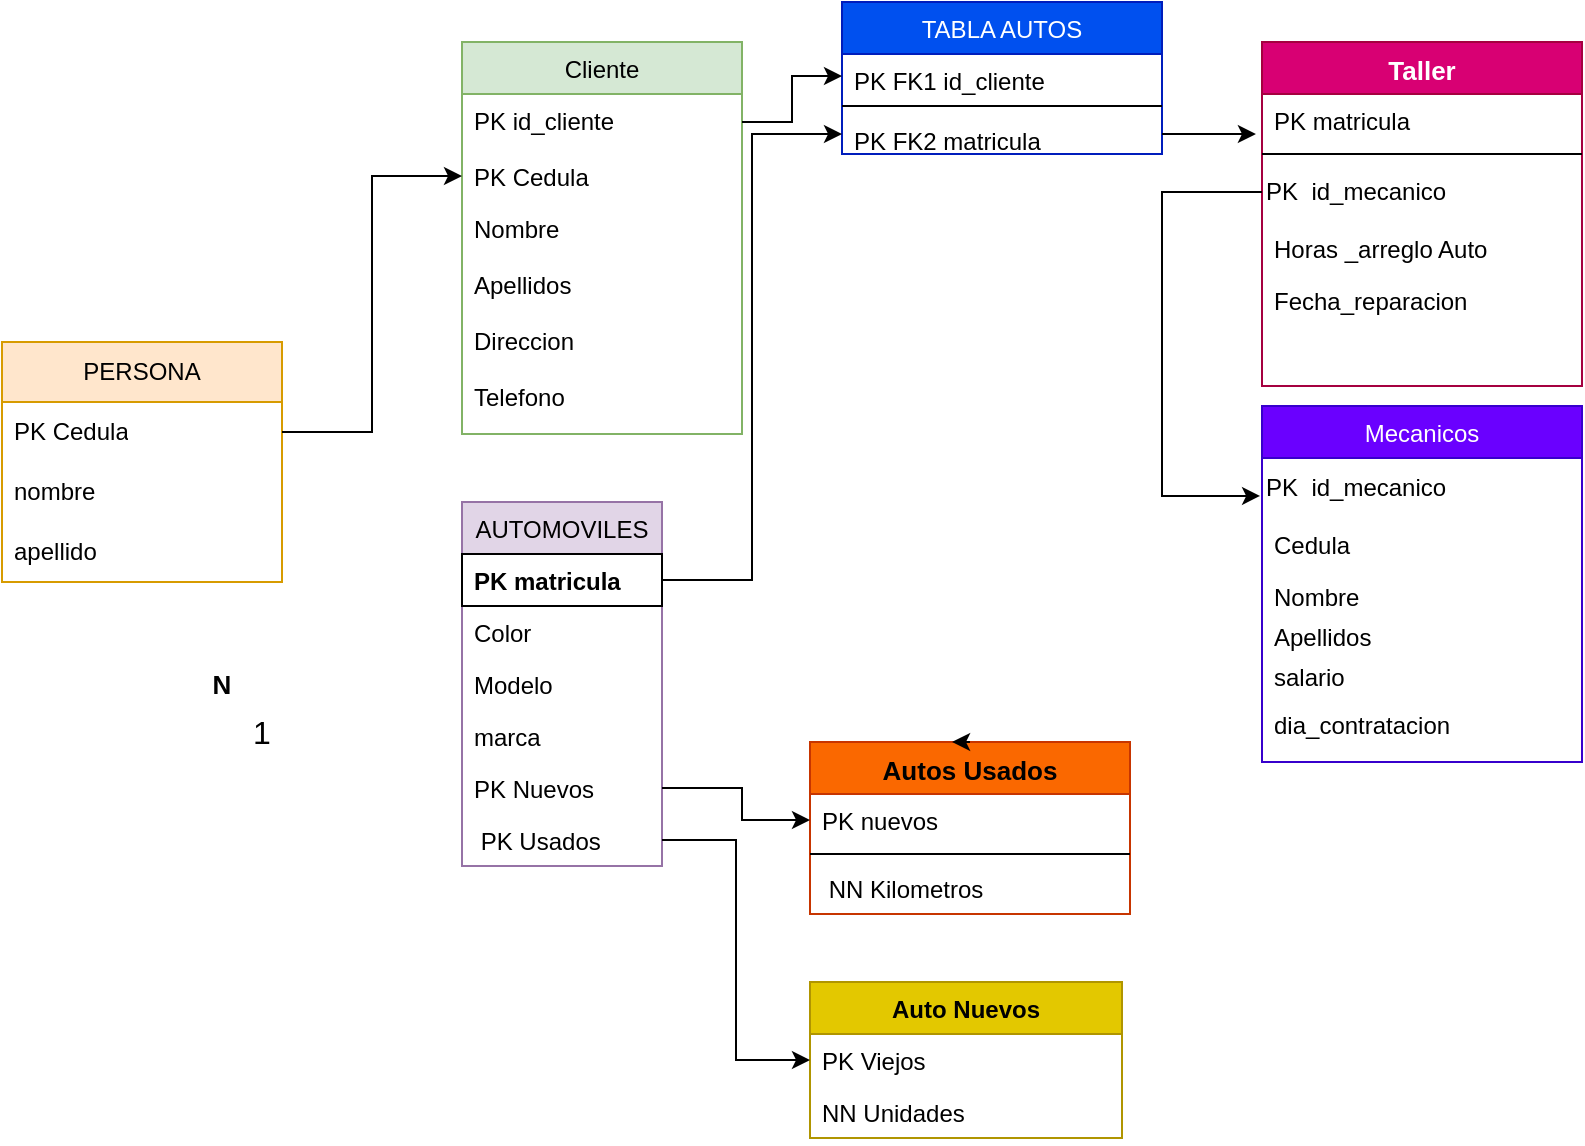 <mxfile version="21.2.1" type="github">
  <diagram id="C5RBs43oDa-KdzZeNtuy" name="Page-1">
    <mxGraphModel dx="874" dy="510" grid="1" gridSize="10" guides="1" tooltips="1" connect="1" arrows="1" fold="1" page="1" pageScale="1" pageWidth="827" pageHeight="1169" math="0" shadow="0">
      <root>
        <mxCell id="WIyWlLk6GJQsqaUBKTNV-0" />
        <mxCell id="WIyWlLk6GJQsqaUBKTNV-1" parent="WIyWlLk6GJQsqaUBKTNV-0" />
        <mxCell id="zkfFHV4jXpPFQw0GAbJ--6" value="Cliente" style="swimlane;fontStyle=0;align=center;verticalAlign=top;childLayout=stackLayout;horizontal=1;startSize=26;horizontalStack=0;resizeParent=1;resizeLast=0;collapsible=1;marginBottom=0;rounded=0;shadow=0;strokeWidth=1;fillColor=#d5e8d4;strokeColor=#82b366;" parent="WIyWlLk6GJQsqaUBKTNV-1" vertex="1">
          <mxGeometry x="240" y="130" width="140" height="196" as="geometry">
            <mxRectangle x="130" y="380" width="160" height="26" as="alternateBounds" />
          </mxGeometry>
        </mxCell>
        <mxCell id="wLbHvHaI7F6K_LTtjJpA-88" value="PK id_cliente" style="text;align=left;verticalAlign=top;spacingLeft=4;spacingRight=4;overflow=hidden;rotatable=0;points=[[0,0.5],[1,0.5]];portConstraint=eastwest;rounded=0;shadow=0;html=0;" vertex="1" parent="zkfFHV4jXpPFQw0GAbJ--6">
          <mxGeometry y="26" width="140" height="28" as="geometry" />
        </mxCell>
        <mxCell id="zkfFHV4jXpPFQw0GAbJ--7" value="PK Cedula" style="text;align=left;verticalAlign=top;spacingLeft=4;spacingRight=4;overflow=hidden;rotatable=0;points=[[0,0.5],[1,0.5]];portConstraint=eastwest;fontStyle=0" parent="zkfFHV4jXpPFQw0GAbJ--6" vertex="1">
          <mxGeometry y="54" width="140" height="26" as="geometry" />
        </mxCell>
        <mxCell id="zkfFHV4jXpPFQw0GAbJ--8" value="Nombre" style="text;align=left;verticalAlign=top;spacingLeft=4;spacingRight=4;overflow=hidden;rotatable=0;points=[[0,0.5],[1,0.5]];portConstraint=eastwest;rounded=0;shadow=0;html=0;" parent="zkfFHV4jXpPFQw0GAbJ--6" vertex="1">
          <mxGeometry y="80" width="140" height="28" as="geometry" />
        </mxCell>
        <mxCell id="wLbHvHaI7F6K_LTtjJpA-1" value="Apellidos" style="text;align=left;verticalAlign=top;spacingLeft=4;spacingRight=4;overflow=hidden;rotatable=0;points=[[0,0.5],[1,0.5]];portConstraint=eastwest;rounded=0;shadow=0;html=0;" vertex="1" parent="zkfFHV4jXpPFQw0GAbJ--6">
          <mxGeometry y="108" width="140" height="28" as="geometry" />
        </mxCell>
        <mxCell id="wLbHvHaI7F6K_LTtjJpA-2" value="Direccion" style="text;align=left;verticalAlign=top;spacingLeft=4;spacingRight=4;overflow=hidden;rotatable=0;points=[[0,0.5],[1,0.5]];portConstraint=eastwest;rounded=0;shadow=0;html=0;" vertex="1" parent="zkfFHV4jXpPFQw0GAbJ--6">
          <mxGeometry y="136" width="140" height="28" as="geometry" />
        </mxCell>
        <mxCell id="wLbHvHaI7F6K_LTtjJpA-3" value="Telefono" style="text;align=left;verticalAlign=top;spacingLeft=4;spacingRight=4;overflow=hidden;rotatable=0;points=[[0,0.5],[1,0.5]];portConstraint=eastwest;rounded=0;shadow=0;html=0;" vertex="1" parent="zkfFHV4jXpPFQw0GAbJ--6">
          <mxGeometry y="164" width="140" height="28" as="geometry" />
        </mxCell>
        <mxCell id="zkfFHV4jXpPFQw0GAbJ--13" value="Mecanicos " style="swimlane;fontStyle=0;align=center;verticalAlign=top;childLayout=stackLayout;horizontal=1;startSize=26;horizontalStack=0;resizeParent=1;resizeLast=0;collapsible=1;marginBottom=0;rounded=0;shadow=0;strokeWidth=1;fillColor=#6a00ff;fontColor=#ffffff;strokeColor=#3700CC;" parent="WIyWlLk6GJQsqaUBKTNV-1" vertex="1">
          <mxGeometry x="640" y="312" width="160" height="178" as="geometry">
            <mxRectangle x="340" y="380" width="170" height="26" as="alternateBounds" />
          </mxGeometry>
        </mxCell>
        <mxCell id="wLbHvHaI7F6K_LTtjJpA-114" value="&lt;div align=&quot;left&quot;&gt;PK &lt;span style=&quot;white-space: pre;&quot;&gt;	&lt;/span&gt;id_mecanico&lt;/div&gt;" style="text;html=1;align=left;verticalAlign=middle;resizable=0;points=[];autosize=1;fontStyle=0" vertex="1" parent="zkfFHV4jXpPFQw0GAbJ--13">
          <mxGeometry y="26" width="160" height="30" as="geometry" />
        </mxCell>
        <mxCell id="wLbHvHaI7F6K_LTtjJpA-7" value="Cedula " style="text;align=left;verticalAlign=top;spacingLeft=4;spacingRight=4;overflow=hidden;rotatable=0;points=[[0,0.5],[1,0.5]];portConstraint=eastwest;" vertex="1" parent="zkfFHV4jXpPFQw0GAbJ--13">
          <mxGeometry y="56" width="160" height="26" as="geometry" />
        </mxCell>
        <mxCell id="wLbHvHaI7F6K_LTtjJpA-13" value="Nombre" style="text;align=left;verticalAlign=top;spacingLeft=4;spacingRight=4;overflow=hidden;rotatable=0;points=[[0,0.5],[1,0.5]];portConstraint=eastwest;" vertex="1" parent="zkfFHV4jXpPFQw0GAbJ--13">
          <mxGeometry y="82" width="160" height="20" as="geometry" />
        </mxCell>
        <mxCell id="wLbHvHaI7F6K_LTtjJpA-14" value="Apellidos" style="text;align=left;verticalAlign=top;spacingLeft=4;spacingRight=4;overflow=hidden;rotatable=0;points=[[0,0.5],[1,0.5]];portConstraint=eastwest;" vertex="1" parent="zkfFHV4jXpPFQw0GAbJ--13">
          <mxGeometry y="102" width="160" height="20" as="geometry" />
        </mxCell>
        <mxCell id="zkfFHV4jXpPFQw0GAbJ--14" value="salario" style="text;align=left;verticalAlign=top;spacingLeft=4;spacingRight=4;overflow=hidden;rotatable=0;points=[[0,0.5],[1,0.5]];portConstraint=eastwest;" parent="zkfFHV4jXpPFQw0GAbJ--13" vertex="1">
          <mxGeometry y="122" width="160" height="24" as="geometry" />
        </mxCell>
        <mxCell id="wLbHvHaI7F6K_LTtjJpA-104" value="dia_contratacion" style="text;align=left;verticalAlign=top;spacingLeft=4;spacingRight=4;overflow=hidden;rotatable=0;points=[[0,0.5],[1,0.5]];portConstraint=eastwest;" vertex="1" parent="zkfFHV4jXpPFQw0GAbJ--13">
          <mxGeometry y="146" width="160" height="32" as="geometry" />
        </mxCell>
        <mxCell id="zkfFHV4jXpPFQw0GAbJ--17" value="AUTOMOVILES" style="swimlane;fontStyle=0;align=center;verticalAlign=top;childLayout=stackLayout;horizontal=1;startSize=26;horizontalStack=0;resizeParent=1;resizeLast=0;collapsible=1;marginBottom=0;rounded=0;shadow=0;strokeWidth=1;fillColor=#e1d5e7;strokeColor=#9673a6;" parent="WIyWlLk6GJQsqaUBKTNV-1" vertex="1">
          <mxGeometry x="240" y="360" width="100" height="182" as="geometry">
            <mxRectangle x="550" y="140" width="160" height="26" as="alternateBounds" />
          </mxGeometry>
        </mxCell>
        <mxCell id="zkfFHV4jXpPFQw0GAbJ--21" value="PK matricula" style="text;align=left;verticalAlign=middle;spacingLeft=4;spacingRight=4;overflow=hidden;rotatable=0;points=[[0,0.5],[1,0.5]];portConstraint=eastwest;rounded=0;shadow=0;html=0;strokeColor=default;fontStyle=1" parent="zkfFHV4jXpPFQw0GAbJ--17" vertex="1">
          <mxGeometry y="26" width="100" height="26" as="geometry" />
        </mxCell>
        <mxCell id="zkfFHV4jXpPFQw0GAbJ--19" value="Color" style="text;align=left;verticalAlign=top;spacingLeft=4;spacingRight=4;overflow=hidden;rotatable=0;points=[[0,0.5],[1,0.5]];portConstraint=eastwest;rounded=0;shadow=0;html=0;" parent="zkfFHV4jXpPFQw0GAbJ--17" vertex="1">
          <mxGeometry y="52" width="100" height="26" as="geometry" />
        </mxCell>
        <mxCell id="zkfFHV4jXpPFQw0GAbJ--20" value="Modelo" style="text;align=left;verticalAlign=top;spacingLeft=4;spacingRight=4;overflow=hidden;rotatable=0;points=[[0,0.5],[1,0.5]];portConstraint=eastwest;rounded=0;shadow=0;html=0;" parent="zkfFHV4jXpPFQw0GAbJ--17" vertex="1">
          <mxGeometry y="78" width="100" height="26" as="geometry" />
        </mxCell>
        <mxCell id="zkfFHV4jXpPFQw0GAbJ--18" value="marca" style="text;align=left;verticalAlign=top;spacingLeft=4;spacingRight=4;overflow=hidden;rotatable=0;points=[[0,0.5],[1,0.5]];portConstraint=eastwest;fontStyle=0;" parent="zkfFHV4jXpPFQw0GAbJ--17" vertex="1">
          <mxGeometry y="104" width="100" height="26" as="geometry" />
        </mxCell>
        <mxCell id="wLbHvHaI7F6K_LTtjJpA-61" value="PK Nuevos" style="text;align=left;verticalAlign=top;spacingLeft=4;spacingRight=4;overflow=hidden;rotatable=0;points=[[0,0.5],[1,0.5]];portConstraint=eastwest;fontStyle=0;" vertex="1" parent="zkfFHV4jXpPFQw0GAbJ--17">
          <mxGeometry y="130" width="100" height="26" as="geometry" />
        </mxCell>
        <mxCell id="wLbHvHaI7F6K_LTtjJpA-62" value=" PK Usados" style="text;align=left;verticalAlign=top;spacingLeft=4;spacingRight=4;overflow=hidden;rotatable=0;points=[[0,0.5],[1,0.5]];portConstraint=eastwest;fontStyle=0;" vertex="1" parent="zkfFHV4jXpPFQw0GAbJ--17">
          <mxGeometry y="156" width="100" height="26" as="geometry" />
        </mxCell>
        <mxCell id="wLbHvHaI7F6K_LTtjJpA-4" value="Autos Usados" style="swimlane;fontStyle=1;align=center;verticalAlign=top;childLayout=stackLayout;horizontal=1;startSize=26;horizontalStack=0;resizeParent=1;resizeLast=0;collapsible=1;marginBottom=0;rounded=0;shadow=0;strokeWidth=1;fontSize=13;fillColor=#fa6800;fontColor=#000000;strokeColor=#C73500;" vertex="1" parent="WIyWlLk6GJQsqaUBKTNV-1">
          <mxGeometry x="414" y="480" width="160" height="86" as="geometry">
            <mxRectangle x="340" y="380" width="170" height="26" as="alternateBounds" />
          </mxGeometry>
        </mxCell>
        <mxCell id="wLbHvHaI7F6K_LTtjJpA-47" value="PK nuevos" style="text;align=left;verticalAlign=top;spacingLeft=4;spacingRight=4;overflow=hidden;rotatable=0;points=[[0,0.5],[1,0.5]];portConstraint=eastwest;" vertex="1" parent="wLbHvHaI7F6K_LTtjJpA-4">
          <mxGeometry y="26" width="160" height="26" as="geometry" />
        </mxCell>
        <mxCell id="wLbHvHaI7F6K_LTtjJpA-6" value="" style="line;html=1;strokeWidth=1;align=left;verticalAlign=middle;spacingTop=-1;spacingLeft=3;spacingRight=3;rotatable=0;labelPosition=right;points=[];portConstraint=eastwest;" vertex="1" parent="wLbHvHaI7F6K_LTtjJpA-4">
          <mxGeometry y="52" width="160" height="8" as="geometry" />
        </mxCell>
        <mxCell id="wLbHvHaI7F6K_LTtjJpA-5" value=" NN Kilometros " style="text;align=left;verticalAlign=top;spacingLeft=4;spacingRight=4;overflow=hidden;rotatable=0;points=[[0,0.5],[1,0.5]];portConstraint=eastwest;" vertex="1" parent="wLbHvHaI7F6K_LTtjJpA-4">
          <mxGeometry y="60" width="160" height="26" as="geometry" />
        </mxCell>
        <mxCell id="wLbHvHaI7F6K_LTtjJpA-15" value="Auto Nuevos " style="swimlane;fontStyle=1;align=center;verticalAlign=top;childLayout=stackLayout;horizontal=1;startSize=26;horizontalStack=0;resizeParent=1;resizeLast=0;collapsible=1;marginBottom=0;rounded=0;shadow=0;strokeWidth=1;fillColor=#e3c800;fontColor=#000000;strokeColor=#B09500;" vertex="1" parent="WIyWlLk6GJQsqaUBKTNV-1">
          <mxGeometry x="414" y="600" width="156" height="78" as="geometry">
            <mxRectangle x="340" y="380" width="170" height="26" as="alternateBounds" />
          </mxGeometry>
        </mxCell>
        <mxCell id="wLbHvHaI7F6K_LTtjJpA-16" value="PK Viejos" style="text;align=left;verticalAlign=top;spacingLeft=4;spacingRight=4;overflow=hidden;rotatable=0;points=[[0,0.5],[1,0.5]];portConstraint=eastwest;" vertex="1" parent="wLbHvHaI7F6K_LTtjJpA-15">
          <mxGeometry y="26" width="156" height="26" as="geometry" />
        </mxCell>
        <mxCell id="wLbHvHaI7F6K_LTtjJpA-69" value="NN Unidades" style="text;align=left;verticalAlign=top;spacingLeft=4;spacingRight=4;overflow=hidden;rotatable=0;points=[[0,0.5],[1,0.5]];portConstraint=eastwest;" vertex="1" parent="wLbHvHaI7F6K_LTtjJpA-15">
          <mxGeometry y="52" width="156" height="26" as="geometry" />
        </mxCell>
        <mxCell id="wLbHvHaI7F6K_LTtjJpA-20" value="Taller " style="swimlane;fontStyle=1;align=center;verticalAlign=top;childLayout=stackLayout;horizontal=1;startSize=26;horizontalStack=0;resizeParent=1;resizeLast=0;collapsible=1;marginBottom=0;rounded=0;shadow=0;strokeWidth=1;fontSize=13;fillColor=#d80073;fontColor=#ffffff;strokeColor=#A50040;" vertex="1" parent="WIyWlLk6GJQsqaUBKTNV-1">
          <mxGeometry x="640" y="130" width="160" height="172" as="geometry">
            <mxRectangle x="340" y="380" width="170" height="26" as="alternateBounds" />
          </mxGeometry>
        </mxCell>
        <mxCell id="wLbHvHaI7F6K_LTtjJpA-112" value="PK matricula" style="text;align=left;verticalAlign=top;spacingLeft=4;spacingRight=4;overflow=hidden;rotatable=0;points=[[0,0.5],[1,0.5]];portConstraint=eastwest;" vertex="1" parent="wLbHvHaI7F6K_LTtjJpA-20">
          <mxGeometry y="26" width="160" height="26" as="geometry" />
        </mxCell>
        <mxCell id="wLbHvHaI7F6K_LTtjJpA-22" value="" style="line;html=1;strokeWidth=1;align=left;verticalAlign=middle;spacingTop=-1;spacingLeft=3;spacingRight=3;rotatable=0;labelPosition=right;points=[];portConstraint=eastwest;" vertex="1" parent="wLbHvHaI7F6K_LTtjJpA-20">
          <mxGeometry y="52" width="160" height="8" as="geometry" />
        </mxCell>
        <mxCell id="wLbHvHaI7F6K_LTtjJpA-27" value="&lt;div align=&quot;left&quot;&gt;PK &lt;span style=&quot;white-space: pre;&quot;&gt;	&lt;/span&gt;id_mecanico&lt;/div&gt;" style="text;html=1;align=left;verticalAlign=middle;resizable=0;points=[];autosize=1;fontStyle=0" vertex="1" parent="wLbHvHaI7F6K_LTtjJpA-20">
          <mxGeometry y="60" width="160" height="30" as="geometry" />
        </mxCell>
        <mxCell id="wLbHvHaI7F6K_LTtjJpA-107" value="Horas _arreglo Auto" style="text;align=left;verticalAlign=top;spacingLeft=4;spacingRight=4;overflow=hidden;rotatable=0;points=[[0,0.5],[1,0.5]];portConstraint=eastwest;" vertex="1" parent="wLbHvHaI7F6K_LTtjJpA-20">
          <mxGeometry y="90" width="160" height="26" as="geometry" />
        </mxCell>
        <mxCell id="wLbHvHaI7F6K_LTtjJpA-30" value="Fecha_reparacion" style="text;align=left;verticalAlign=top;spacingLeft=4;spacingRight=4;overflow=hidden;rotatable=0;points=[[0,0.5],[1,0.5]];portConstraint=eastwest;" vertex="1" parent="wLbHvHaI7F6K_LTtjJpA-20">
          <mxGeometry y="116" width="160" height="26" as="geometry" />
        </mxCell>
        <mxCell id="wLbHvHaI7F6K_LTtjJpA-34" value="&lt;font style=&quot;font-size: 16px;&quot;&gt;1&lt;/font&gt;" style="text;html=1;strokeColor=none;fillColor=none;align=center;verticalAlign=middle;whiteSpace=wrap;rounded=0;" vertex="1" parent="WIyWlLk6GJQsqaUBKTNV-1">
          <mxGeometry x="110" y="460" width="60" height="30" as="geometry" />
        </mxCell>
        <mxCell id="wLbHvHaI7F6K_LTtjJpA-35" value="&lt;b&gt;&lt;font style=&quot;font-size: 13px;&quot;&gt;N&lt;/font&gt;&lt;/b&gt;" style="text;html=1;strokeColor=none;fillColor=none;align=center;verticalAlign=middle;whiteSpace=wrap;rounded=0;" vertex="1" parent="WIyWlLk6GJQsqaUBKTNV-1">
          <mxGeometry x="90" y="436" width="60" height="30" as="geometry" />
        </mxCell>
        <mxCell id="wLbHvHaI7F6K_LTtjJpA-48" value="TABLA AUTOS" style="swimlane;fontStyle=0;align=center;verticalAlign=top;childLayout=stackLayout;horizontal=1;startSize=26;horizontalStack=0;resizeParent=1;resizeLast=0;collapsible=1;marginBottom=0;rounded=0;shadow=0;strokeWidth=1;fillColor=#0050ef;fontColor=#ffffff;strokeColor=#001DBC;" vertex="1" parent="WIyWlLk6GJQsqaUBKTNV-1">
          <mxGeometry x="430" y="110" width="160" height="76" as="geometry">
            <mxRectangle x="340" y="380" width="170" height="26" as="alternateBounds" />
          </mxGeometry>
        </mxCell>
        <mxCell id="wLbHvHaI7F6K_LTtjJpA-49" value="PK FK1 id_cliente" style="text;align=left;verticalAlign=top;spacingLeft=4;spacingRight=4;overflow=hidden;rotatable=0;points=[[0,0.5],[1,0.5]];portConstraint=eastwest;" vertex="1" parent="wLbHvHaI7F6K_LTtjJpA-48">
          <mxGeometry y="26" width="160" height="22" as="geometry" />
        </mxCell>
        <mxCell id="wLbHvHaI7F6K_LTtjJpA-50" value="" style="line;html=1;strokeWidth=1;align=left;verticalAlign=middle;spacingTop=-1;spacingLeft=3;spacingRight=3;rotatable=0;labelPosition=right;points=[];portConstraint=eastwest;" vertex="1" parent="wLbHvHaI7F6K_LTtjJpA-48">
          <mxGeometry y="48" width="160" height="8" as="geometry" />
        </mxCell>
        <mxCell id="wLbHvHaI7F6K_LTtjJpA-51" value="PK FK2 matricula" style="text;align=left;verticalAlign=top;spacingLeft=4;spacingRight=4;overflow=hidden;rotatable=0;points=[[0,0.5],[1,0.5]];portConstraint=eastwest;labelBorderColor=none;" vertex="1" parent="wLbHvHaI7F6K_LTtjJpA-48">
          <mxGeometry y="56" width="160" height="20" as="geometry" />
        </mxCell>
        <mxCell id="wLbHvHaI7F6K_LTtjJpA-57" style="edgeStyle=orthogonalEdgeStyle;rounded=0;orthogonalLoop=1;jettySize=auto;html=1;exitX=0.5;exitY=0;exitDx=0;exitDy=0;entryX=0.444;entryY=0;entryDx=0;entryDy=0;entryPerimeter=0;" edge="1" parent="WIyWlLk6GJQsqaUBKTNV-1" source="wLbHvHaI7F6K_LTtjJpA-4" target="wLbHvHaI7F6K_LTtjJpA-4">
          <mxGeometry relative="1" as="geometry" />
        </mxCell>
        <mxCell id="wLbHvHaI7F6K_LTtjJpA-82" value="PERSONA" style="swimlane;fontStyle=0;childLayout=stackLayout;horizontal=1;startSize=30;horizontalStack=0;resizeParent=1;resizeParentMax=0;resizeLast=0;collapsible=1;marginBottom=0;whiteSpace=wrap;html=1;fillColor=#ffe6cc;strokeColor=#d79b00;" vertex="1" parent="WIyWlLk6GJQsqaUBKTNV-1">
          <mxGeometry x="10" y="280" width="140" height="120" as="geometry" />
        </mxCell>
        <mxCell id="wLbHvHaI7F6K_LTtjJpA-106" value="PK Cedula" style="text;strokeColor=none;fillColor=none;align=left;verticalAlign=middle;spacingLeft=4;spacingRight=4;overflow=hidden;points=[[0,0.5],[1,0.5]];portConstraint=eastwest;rotatable=0;whiteSpace=wrap;html=1;" vertex="1" parent="wLbHvHaI7F6K_LTtjJpA-82">
          <mxGeometry y="30" width="140" height="30" as="geometry" />
        </mxCell>
        <mxCell id="wLbHvHaI7F6K_LTtjJpA-84" value="nombre " style="text;strokeColor=none;fillColor=none;align=left;verticalAlign=middle;spacingLeft=4;spacingRight=4;overflow=hidden;points=[[0,0.5],[1,0.5]];portConstraint=eastwest;rotatable=0;whiteSpace=wrap;html=1;" vertex="1" parent="wLbHvHaI7F6K_LTtjJpA-82">
          <mxGeometry y="60" width="140" height="30" as="geometry" />
        </mxCell>
        <mxCell id="wLbHvHaI7F6K_LTtjJpA-85" value="apellido" style="text;strokeColor=none;fillColor=none;align=left;verticalAlign=middle;spacingLeft=4;spacingRight=4;overflow=hidden;points=[[0,0.5],[1,0.5]];portConstraint=eastwest;rotatable=0;whiteSpace=wrap;html=1;" vertex="1" parent="wLbHvHaI7F6K_LTtjJpA-82">
          <mxGeometry y="90" width="140" height="30" as="geometry" />
        </mxCell>
        <mxCell id="wLbHvHaI7F6K_LTtjJpA-90" style="edgeStyle=orthogonalEdgeStyle;rounded=0;orthogonalLoop=1;jettySize=auto;html=1;entryX=0;entryY=0.5;entryDx=0;entryDy=0;exitX=1;exitY=0.5;exitDx=0;exitDy=0;" edge="1" parent="WIyWlLk6GJQsqaUBKTNV-1" source="wLbHvHaI7F6K_LTtjJpA-106" target="zkfFHV4jXpPFQw0GAbJ--7">
          <mxGeometry relative="1" as="geometry" />
        </mxCell>
        <mxCell id="wLbHvHaI7F6K_LTtjJpA-92" style="edgeStyle=orthogonalEdgeStyle;rounded=0;orthogonalLoop=1;jettySize=auto;html=1;entryX=0;entryY=0.5;entryDx=0;entryDy=0;" edge="1" parent="WIyWlLk6GJQsqaUBKTNV-1" source="zkfFHV4jXpPFQw0GAbJ--21" target="wLbHvHaI7F6K_LTtjJpA-51">
          <mxGeometry relative="1" as="geometry">
            <mxPoint x="450" y="200" as="targetPoint" />
          </mxGeometry>
        </mxCell>
        <mxCell id="wLbHvHaI7F6K_LTtjJpA-94" style="edgeStyle=orthogonalEdgeStyle;rounded=0;orthogonalLoop=1;jettySize=auto;html=1;entryX=0;entryY=0.5;entryDx=0;entryDy=0;" edge="1" parent="WIyWlLk6GJQsqaUBKTNV-1" source="wLbHvHaI7F6K_LTtjJpA-61" target="wLbHvHaI7F6K_LTtjJpA-47">
          <mxGeometry relative="1" as="geometry">
            <Array as="points">
              <mxPoint x="380" y="503" />
              <mxPoint x="380" y="519" />
            </Array>
          </mxGeometry>
        </mxCell>
        <mxCell id="wLbHvHaI7F6K_LTtjJpA-95" style="edgeStyle=orthogonalEdgeStyle;rounded=0;orthogonalLoop=1;jettySize=auto;html=1;entryX=0;entryY=0.5;entryDx=0;entryDy=0;" edge="1" parent="WIyWlLk6GJQsqaUBKTNV-1" source="wLbHvHaI7F6K_LTtjJpA-62" target="wLbHvHaI7F6K_LTtjJpA-16">
          <mxGeometry relative="1" as="geometry" />
        </mxCell>
        <mxCell id="wLbHvHaI7F6K_LTtjJpA-96" style="edgeStyle=orthogonalEdgeStyle;rounded=0;orthogonalLoop=1;jettySize=auto;html=1;entryX=0;entryY=0.5;entryDx=0;entryDy=0;" edge="1" parent="WIyWlLk6GJQsqaUBKTNV-1" source="wLbHvHaI7F6K_LTtjJpA-88" target="wLbHvHaI7F6K_LTtjJpA-49">
          <mxGeometry relative="1" as="geometry" />
        </mxCell>
        <mxCell id="wLbHvHaI7F6K_LTtjJpA-113" style="edgeStyle=orthogonalEdgeStyle;rounded=0;orthogonalLoop=1;jettySize=auto;html=1;entryX=-0.019;entryY=0.769;entryDx=0;entryDy=0;entryPerimeter=0;" edge="1" parent="WIyWlLk6GJQsqaUBKTNV-1" source="wLbHvHaI7F6K_LTtjJpA-51" target="wLbHvHaI7F6K_LTtjJpA-112">
          <mxGeometry relative="1" as="geometry" />
        </mxCell>
        <mxCell id="wLbHvHaI7F6K_LTtjJpA-116" style="edgeStyle=orthogonalEdgeStyle;rounded=0;orthogonalLoop=1;jettySize=auto;html=1;entryX=-0.006;entryY=0.633;entryDx=0;entryDy=0;entryPerimeter=0;" edge="1" parent="WIyWlLk6GJQsqaUBKTNV-1" source="wLbHvHaI7F6K_LTtjJpA-27" target="wLbHvHaI7F6K_LTtjJpA-114">
          <mxGeometry relative="1" as="geometry">
            <Array as="points">
              <mxPoint x="590" y="205" />
              <mxPoint x="590" y="357" />
            </Array>
          </mxGeometry>
        </mxCell>
      </root>
    </mxGraphModel>
  </diagram>
</mxfile>
